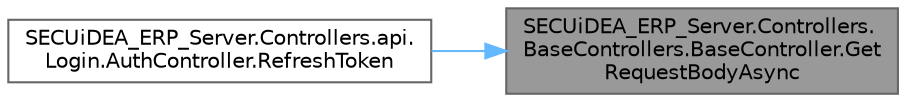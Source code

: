 digraph "SECUiDEA_ERP_Server.Controllers.BaseControllers.BaseController.GetRequestBodyAsync"
{
 // LATEX_PDF_SIZE
  bgcolor="transparent";
  edge [fontname=Helvetica,fontsize=10,labelfontname=Helvetica,labelfontsize=10];
  node [fontname=Helvetica,fontsize=10,shape=box,height=0.2,width=0.4];
  rankdir="RL";
  Node1 [id="Node000001",label="SECUiDEA_ERP_Server.Controllers.\lBaseControllers.BaseController.Get\lRequestBodyAsync",height=0.2,width=0.4,color="gray40", fillcolor="grey60", style="filled", fontcolor="black",tooltip="Request Body를 Dictionary 형태로 읽음"];
  Node1 -> Node2 [id="edge1_Node000001_Node000002",dir="back",color="steelblue1",style="solid",tooltip=" "];
  Node2 [id="Node000002",label="SECUiDEA_ERP_Server.Controllers.api.\lLogin.AuthController.RefreshToken",height=0.2,width=0.4,color="grey40", fillcolor="white", style="filled",URL="$class_s_e_c_ui_d_e_a___e_r_p___server_1_1_controllers_1_1api_1_1_login_1_1_auth_controller.html#a51ac5cf245adfdc69d689853c52fa80a",tooltip=" "];
}
